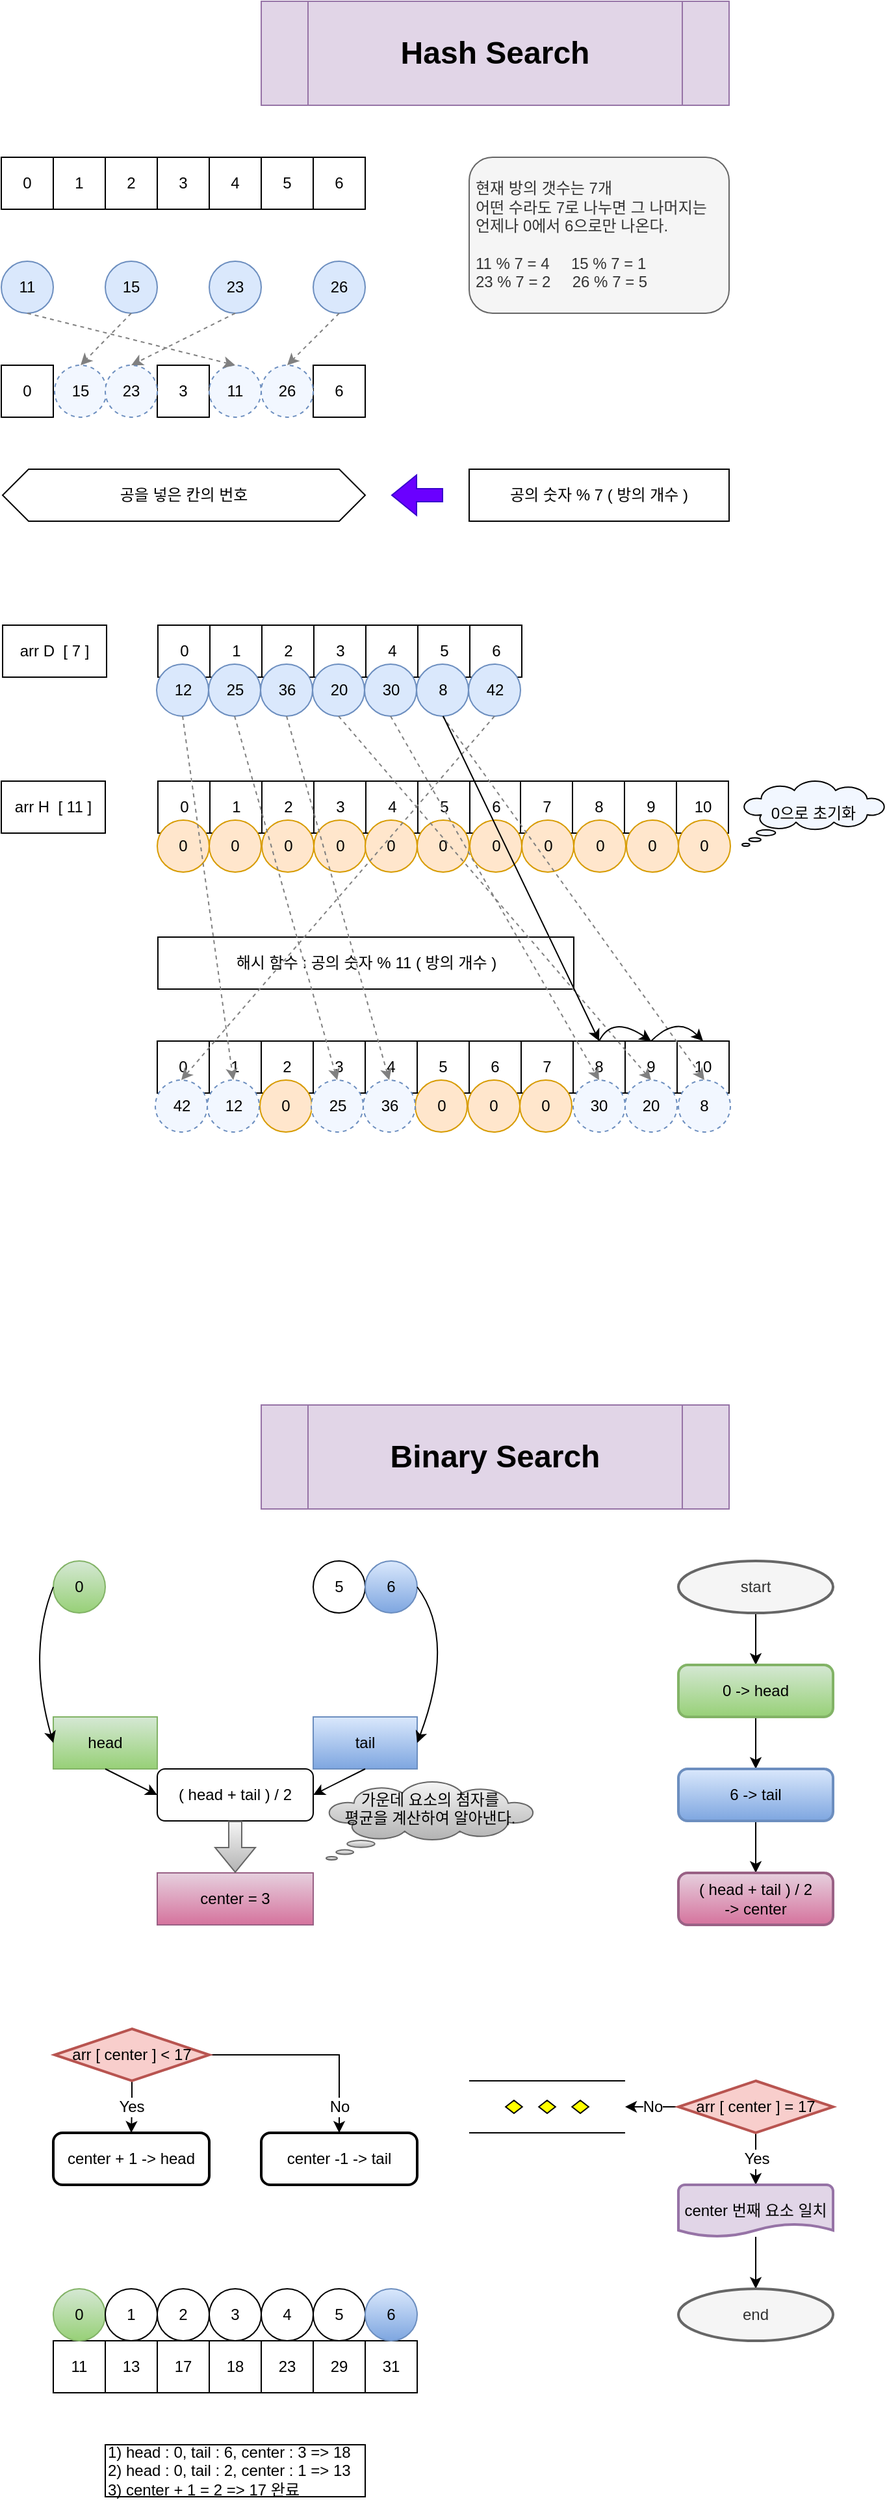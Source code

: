 <mxfile version="19.0.3" type="device"><diagram id="3qnnlM8ZlGHv3xdejWsj" name="Page-1"><mxGraphModel dx="1427" dy="857" grid="1" gridSize="10" guides="1" tooltips="1" connect="1" arrows="1" fold="1" page="1" pageScale="1" pageWidth="850" pageHeight="1100" math="0" shadow="0"><root><mxCell id="0"/><mxCell id="1" parent="0"/><mxCell id="qGrX_HqlAkUogeCEtPhj-1" value="Hash Search" style="shape=process;whiteSpace=wrap;html=1;backgroundOutline=1;fontSize=24;fillColor=#e1d5e7;strokeColor=#9673a6;fontStyle=1" parent="1" vertex="1"><mxGeometry x="240" y="40" width="360" height="80" as="geometry"/></mxCell><mxCell id="ls7rYWIDp0o80KdEHksF-1" value="0" style="rounded=0;whiteSpace=wrap;html=1;" parent="1" vertex="1"><mxGeometry x="40" y="160" width="40" height="40" as="geometry"/></mxCell><mxCell id="ls7rYWIDp0o80KdEHksF-2" value="1" style="rounded=0;whiteSpace=wrap;html=1;" parent="1" vertex="1"><mxGeometry x="80" y="160" width="40" height="40" as="geometry"/></mxCell><mxCell id="ls7rYWIDp0o80KdEHksF-3" value="2" style="rounded=0;whiteSpace=wrap;html=1;" parent="1" vertex="1"><mxGeometry x="120" y="160" width="40" height="40" as="geometry"/></mxCell><mxCell id="ls7rYWIDp0o80KdEHksF-4" value="3" style="rounded=0;whiteSpace=wrap;html=1;" parent="1" vertex="1"><mxGeometry x="160" y="160" width="40" height="40" as="geometry"/></mxCell><mxCell id="ls7rYWIDp0o80KdEHksF-5" value="4" style="rounded=0;whiteSpace=wrap;html=1;" parent="1" vertex="1"><mxGeometry x="200" y="160" width="40" height="40" as="geometry"/></mxCell><mxCell id="ls7rYWIDp0o80KdEHksF-6" value="5" style="rounded=0;whiteSpace=wrap;html=1;" parent="1" vertex="1"><mxGeometry x="240" y="160" width="40" height="40" as="geometry"/></mxCell><mxCell id="ls7rYWIDp0o80KdEHksF-7" value="6" style="rounded=0;whiteSpace=wrap;html=1;" parent="1" vertex="1"><mxGeometry x="280" y="160" width="40" height="40" as="geometry"/></mxCell><mxCell id="ls7rYWIDp0o80KdEHksF-8" value="Binary Search" style="shape=process;whiteSpace=wrap;html=1;backgroundOutline=1;fontSize=24;fillColor=#e1d5e7;strokeColor=#9673a6;fontStyle=1" parent="1" vertex="1"><mxGeometry x="240" y="1120" width="360" height="80" as="geometry"/></mxCell><mxCell id="ls7rYWIDp0o80KdEHksF-9" value="0" style="ellipse;whiteSpace=wrap;html=1;aspect=fixed;fillColor=#d5e8d4;strokeColor=#82b366;gradientColor=#97d077;" parent="1" vertex="1"><mxGeometry x="80" y="1240" width="40" height="40" as="geometry"/></mxCell><mxCell id="ls7rYWIDp0o80KdEHksF-10" value="11" style="ellipse;whiteSpace=wrap;html=1;aspect=fixed;fillColor=#dae8fc;strokeColor=#6c8ebf;" parent="1" vertex="1"><mxGeometry x="40" y="240" width="40" height="40" as="geometry"/></mxCell><mxCell id="ls7rYWIDp0o80KdEHksF-11" value="15" style="ellipse;whiteSpace=wrap;html=1;aspect=fixed;fillColor=#dae8fc;strokeColor=#6c8ebf;" parent="1" vertex="1"><mxGeometry x="120" y="240" width="40" height="40" as="geometry"/></mxCell><mxCell id="ls7rYWIDp0o80KdEHksF-12" value="23" style="ellipse;whiteSpace=wrap;html=1;aspect=fixed;fillColor=#dae8fc;strokeColor=#6c8ebf;" parent="1" vertex="1"><mxGeometry x="200" y="240" width="40" height="40" as="geometry"/></mxCell><mxCell id="ls7rYWIDp0o80KdEHksF-13" value="26" style="ellipse;whiteSpace=wrap;html=1;aspect=fixed;fillColor=#dae8fc;strokeColor=#6c8ebf;" parent="1" vertex="1"><mxGeometry x="280" y="240" width="40" height="40" as="geometry"/></mxCell><mxCell id="ls7rYWIDp0o80KdEHksF-14" value="5" style="ellipse;whiteSpace=wrap;html=1;aspect=fixed;" parent="1" vertex="1"><mxGeometry x="280" y="1240" width="40" height="40" as="geometry"/></mxCell><mxCell id="ls7rYWIDp0o80KdEHksF-15" value="6" style="ellipse;whiteSpace=wrap;html=1;aspect=fixed;fillColor=#dae8fc;strokeColor=#6c8ebf;gradientColor=#7ea6e0;" parent="1" vertex="1"><mxGeometry x="320" y="1240" width="40" height="40" as="geometry"/></mxCell><mxCell id="ls7rYWIDp0o80KdEHksF-16" value="head" style="rounded=0;whiteSpace=wrap;html=1;fillColor=#d5e8d4;strokeColor=#82b366;gradientColor=#97d077;" parent="1" vertex="1"><mxGeometry x="80" y="1360" width="80" height="40" as="geometry"/></mxCell><mxCell id="ls7rYWIDp0o80KdEHksF-17" value="tail" style="rounded=0;whiteSpace=wrap;html=1;fillColor=#dae8fc;strokeColor=#6c8ebf;gradientColor=#7ea6e0;" parent="1" vertex="1"><mxGeometry x="280" y="1360" width="80" height="40" as="geometry"/></mxCell><mxCell id="ls7rYWIDp0o80KdEHksF-18" value="" style="curved=1;endArrow=classic;html=1;rounded=0;exitX=1;exitY=0.5;exitDx=0;exitDy=0;entryX=1;entryY=0.5;entryDx=0;entryDy=0;" parent="1" source="ls7rYWIDp0o80KdEHksF-15" target="ls7rYWIDp0o80KdEHksF-17" edge="1"><mxGeometry width="50" height="50" relative="1" as="geometry"><mxPoint x="440" y="1400" as="sourcePoint"/><mxPoint x="490" y="1350" as="targetPoint"/><Array as="points"><mxPoint x="390" y="1300"/></Array></mxGeometry></mxCell><mxCell id="ls7rYWIDp0o80KdEHksF-19" value="" style="curved=1;endArrow=classic;html=1;rounded=0;exitX=0;exitY=0.5;exitDx=0;exitDy=0;entryX=0;entryY=0.5;entryDx=0;entryDy=0;" parent="1" source="ls7rYWIDp0o80KdEHksF-9" target="ls7rYWIDp0o80KdEHksF-16" edge="1"><mxGeometry width="50" height="50" relative="1" as="geometry"><mxPoint x="440" y="1400" as="sourcePoint"/><mxPoint x="490" y="1350" as="targetPoint"/><Array as="points"><mxPoint x="60" y="1310"/></Array></mxGeometry></mxCell><mxCell id="ls7rYWIDp0o80KdEHksF-20" value="( head + tail ) / 2" style="rounded=1;whiteSpace=wrap;html=1;" parent="1" vertex="1"><mxGeometry x="160" y="1400" width="120" height="40" as="geometry"/></mxCell><mxCell id="ls7rYWIDp0o80KdEHksF-21" value="center = 3" style="rounded=0;whiteSpace=wrap;html=1;fillColor=#e6d0de;strokeColor=#996185;gradientColor=#d5739d;" parent="1" vertex="1"><mxGeometry x="160" y="1480" width="120" height="40" as="geometry"/></mxCell><mxCell id="ls7rYWIDp0o80KdEHksF-22" value="" style="endArrow=classic;html=1;rounded=0;exitX=0.5;exitY=1;exitDx=0;exitDy=0;entryX=0;entryY=0.5;entryDx=0;entryDy=0;" parent="1" source="ls7rYWIDp0o80KdEHksF-16" target="ls7rYWIDp0o80KdEHksF-20" edge="1"><mxGeometry width="50" height="50" relative="1" as="geometry"><mxPoint x="440" y="1400" as="sourcePoint"/><mxPoint x="490" y="1350" as="targetPoint"/></mxGeometry></mxCell><mxCell id="ls7rYWIDp0o80KdEHksF-23" value="" style="endArrow=classic;html=1;rounded=0;exitX=0.5;exitY=1;exitDx=0;exitDy=0;entryX=1;entryY=0.5;entryDx=0;entryDy=0;" parent="1" source="ls7rYWIDp0o80KdEHksF-17" target="ls7rYWIDp0o80KdEHksF-20" edge="1"><mxGeometry width="50" height="50" relative="1" as="geometry"><mxPoint x="440" y="1400" as="sourcePoint"/><mxPoint x="490" y="1350" as="targetPoint"/></mxGeometry></mxCell><mxCell id="ls7rYWIDp0o80KdEHksF-24" value="" style="shape=flexArrow;endArrow=classic;html=1;rounded=0;entryX=0.5;entryY=0;entryDx=0;entryDy=0;exitX=0.5;exitY=1;exitDx=0;exitDy=0;exitPerimeter=0;fillColor=#f5f5f5;gradientColor=#b3b3b3;strokeColor=#666666;" parent="1" source="ls7rYWIDp0o80KdEHksF-20" target="ls7rYWIDp0o80KdEHksF-21" edge="1"><mxGeometry width="50" height="50" relative="1" as="geometry"><mxPoint x="220" y="1490" as="sourcePoint"/><mxPoint x="490" y="1350" as="targetPoint"/></mxGeometry></mxCell><mxCell id="ls7rYWIDp0o80KdEHksF-25" value="가운데 요소의 첨자를&lt;br&gt;평균을 계산하여 알아낸다." style="whiteSpace=wrap;html=1;shape=mxgraph.basic.cloud_callout;verticalAlign=top;labelPosition=center;verticalLabelPosition=middle;align=center;fillColor=#f5f5f5;gradientColor=#b3b3b3;strokeColor=#666666;" parent="1" vertex="1"><mxGeometry x="290" y="1410" width="160" height="60" as="geometry"/></mxCell><mxCell id="ls7rYWIDp0o80KdEHksF-30" value="" style="edgeStyle=orthogonalEdgeStyle;rounded=0;orthogonalLoop=1;jettySize=auto;html=1;fontSize=12;" parent="1" source="ls7rYWIDp0o80KdEHksF-26" target="ls7rYWIDp0o80KdEHksF-27" edge="1"><mxGeometry relative="1" as="geometry"/></mxCell><mxCell id="ls7rYWIDp0o80KdEHksF-26" value="start" style="strokeWidth=2;html=1;shape=mxgraph.flowchart.start_1;whiteSpace=wrap;fontSize=12;fillColor=#f5f5f5;fontColor=#333333;strokeColor=#666666;" parent="1" vertex="1"><mxGeometry x="561" y="1240" width="119" height="40" as="geometry"/></mxCell><mxCell id="ls7rYWIDp0o80KdEHksF-31" value="" style="edgeStyle=orthogonalEdgeStyle;rounded=0;orthogonalLoop=1;jettySize=auto;html=1;fontSize=12;" parent="1" source="ls7rYWIDp0o80KdEHksF-27" target="ls7rYWIDp0o80KdEHksF-28" edge="1"><mxGeometry relative="1" as="geometry"/></mxCell><mxCell id="ls7rYWIDp0o80KdEHksF-27" value="0 -&amp;gt; head" style="rounded=1;whiteSpace=wrap;html=1;absoluteArcSize=1;arcSize=14;strokeWidth=2;fontSize=12;fillColor=#d5e8d4;strokeColor=#82b366;gradientColor=#97d077;" parent="1" vertex="1"><mxGeometry x="561" y="1320" width="119" height="40" as="geometry"/></mxCell><mxCell id="ls7rYWIDp0o80KdEHksF-32" value="" style="edgeStyle=orthogonalEdgeStyle;rounded=0;orthogonalLoop=1;jettySize=auto;html=1;fontSize=12;" parent="1" source="ls7rYWIDp0o80KdEHksF-28" target="ls7rYWIDp0o80KdEHksF-29" edge="1"><mxGeometry relative="1" as="geometry"/></mxCell><mxCell id="ls7rYWIDp0o80KdEHksF-28" value="6 -&amp;gt; tail" style="rounded=1;whiteSpace=wrap;html=1;absoluteArcSize=1;arcSize=14;strokeWidth=2;fontSize=12;fillColor=#dae8fc;strokeColor=#6c8ebf;gradientColor=#7ea6e0;" parent="1" vertex="1"><mxGeometry x="561" y="1400" width="119" height="40" as="geometry"/></mxCell><mxCell id="ls7rYWIDp0o80KdEHksF-29" value="( head + tail ) / 2&lt;br&gt;-&amp;gt; center" style="rounded=1;whiteSpace=wrap;html=1;absoluteArcSize=1;arcSize=14;strokeWidth=2;fontSize=12;fillColor=#e6d0de;strokeColor=#996185;gradientColor=#d5739d;" parent="1" vertex="1"><mxGeometry x="561" y="1480" width="119" height="40" as="geometry"/></mxCell><mxCell id="ls7rYWIDp0o80KdEHksF-35" value="Yes" style="edgeStyle=orthogonalEdgeStyle;rounded=0;orthogonalLoop=1;jettySize=auto;html=1;fontSize=12;" parent="1" source="ls7rYWIDp0o80KdEHksF-33" target="ls7rYWIDp0o80KdEHksF-34" edge="1"><mxGeometry relative="1" as="geometry"/></mxCell><mxCell id="ls7rYWIDp0o80KdEHksF-39" value="No" style="edgeStyle=orthogonalEdgeStyle;rounded=0;orthogonalLoop=1;jettySize=auto;html=1;fontSize=12;" parent="1" source="ls7rYWIDp0o80KdEHksF-33" target="ls7rYWIDp0o80KdEHksF-38" edge="1"><mxGeometry relative="1" as="geometry"/></mxCell><mxCell id="ls7rYWIDp0o80KdEHksF-33" value="arr [ center ] = 17" style="strokeWidth=2;html=1;shape=mxgraph.flowchart.decision;whiteSpace=wrap;fontSize=12;fillColor=#f8cecc;strokeColor=#b85450;" parent="1" vertex="1"><mxGeometry x="561" y="1640" width="119" height="40" as="geometry"/></mxCell><mxCell id="ls7rYWIDp0o80KdEHksF-37" value="" style="edgeStyle=orthogonalEdgeStyle;rounded=0;orthogonalLoop=1;jettySize=auto;html=1;fontSize=12;" parent="1" source="ls7rYWIDp0o80KdEHksF-34" target="ls7rYWIDp0o80KdEHksF-36" edge="1"><mxGeometry relative="1" as="geometry"/></mxCell><mxCell id="ls7rYWIDp0o80KdEHksF-34" value="center 번째 요소 일치" style="strokeWidth=2;html=1;shape=mxgraph.flowchart.document2;whiteSpace=wrap;size=0.25;fontSize=12;fillColor=#e1d5e7;strokeColor=#9673a6;" parent="1" vertex="1"><mxGeometry x="561" y="1720" width="119" height="40" as="geometry"/></mxCell><mxCell id="ls7rYWIDp0o80KdEHksF-36" value="end" style="strokeWidth=2;html=1;shape=mxgraph.flowchart.start_1;whiteSpace=wrap;fontSize=12;fillColor=#f5f5f5;fontColor=#333333;strokeColor=#666666;" parent="1" vertex="1"><mxGeometry x="561" y="1800" width="119" height="40" as="geometry"/></mxCell><mxCell id="ls7rYWIDp0o80KdEHksF-38" value="" style="verticalLabelPosition=bottom;verticalAlign=top;html=1;shape=mxgraph.flowchart.parallel_mode;pointerEvents=1;fontSize=12;" parent="1" vertex="1"><mxGeometry x="400" y="1640" width="120" height="40" as="geometry"/></mxCell><mxCell id="ls7rYWIDp0o80KdEHksF-43" value="Yes" style="edgeStyle=orthogonalEdgeStyle;rounded=0;orthogonalLoop=1;jettySize=auto;html=1;fontSize=12;" parent="1" source="ls7rYWIDp0o80KdEHksF-40" target="ls7rYWIDp0o80KdEHksF-41" edge="1"><mxGeometry relative="1" as="geometry"/></mxCell><mxCell id="ls7rYWIDp0o80KdEHksF-44" value="No" style="edgeStyle=orthogonalEdgeStyle;rounded=0;orthogonalLoop=1;jettySize=auto;html=1;entryX=0.5;entryY=0;entryDx=0;entryDy=0;fontSize=12;" parent="1" source="ls7rYWIDp0o80KdEHksF-40" target="ls7rYWIDp0o80KdEHksF-42" edge="1"><mxGeometry x="0.75" relative="1" as="geometry"><mxPoint as="offset"/></mxGeometry></mxCell><mxCell id="ls7rYWIDp0o80KdEHksF-40" value="arr [ center ] &amp;lt; 17" style="strokeWidth=2;html=1;shape=mxgraph.flowchart.decision;whiteSpace=wrap;fontSize=12;fillColor=#f8cecc;strokeColor=#b85450;" parent="1" vertex="1"><mxGeometry x="81" y="1600" width="119" height="40" as="geometry"/></mxCell><mxCell id="ls7rYWIDp0o80KdEHksF-41" value="center + 1 -&amp;gt; head" style="rounded=1;whiteSpace=wrap;html=1;absoluteArcSize=1;arcSize=14;strokeWidth=2;fontSize=12;" parent="1" vertex="1"><mxGeometry x="80" y="1680" width="120" height="40" as="geometry"/></mxCell><mxCell id="ls7rYWIDp0o80KdEHksF-42" value="center -1 -&amp;gt; tail" style="rounded=1;whiteSpace=wrap;html=1;absoluteArcSize=1;arcSize=14;strokeWidth=2;fontSize=12;" parent="1" vertex="1"><mxGeometry x="240" y="1680" width="120" height="40" as="geometry"/></mxCell><mxCell id="ls7rYWIDp0o80KdEHksF-45" value="11" style="rounded=0;whiteSpace=wrap;html=1;" parent="1" vertex="1"><mxGeometry x="80" y="1840" width="40" height="40" as="geometry"/></mxCell><mxCell id="ls7rYWIDp0o80KdEHksF-46" value="13" style="rounded=0;whiteSpace=wrap;html=1;" parent="1" vertex="1"><mxGeometry x="120" y="1840" width="40" height="40" as="geometry"/></mxCell><mxCell id="ls7rYWIDp0o80KdEHksF-47" value="17" style="rounded=0;whiteSpace=wrap;html=1;" parent="1" vertex="1"><mxGeometry x="160" y="1840" width="40" height="40" as="geometry"/></mxCell><mxCell id="ls7rYWIDp0o80KdEHksF-48" value="18" style="rounded=0;whiteSpace=wrap;html=1;" parent="1" vertex="1"><mxGeometry x="200" y="1840" width="40" height="40" as="geometry"/></mxCell><mxCell id="ls7rYWIDp0o80KdEHksF-49" value="23" style="rounded=0;whiteSpace=wrap;html=1;" parent="1" vertex="1"><mxGeometry x="240" y="1840" width="40" height="40" as="geometry"/></mxCell><mxCell id="ls7rYWIDp0o80KdEHksF-50" value="29" style="rounded=0;whiteSpace=wrap;html=1;" parent="1" vertex="1"><mxGeometry x="280" y="1840" width="40" height="40" as="geometry"/></mxCell><mxCell id="ls7rYWIDp0o80KdEHksF-51" value="31" style="rounded=0;whiteSpace=wrap;html=1;" parent="1" vertex="1"><mxGeometry x="320" y="1840" width="40" height="40" as="geometry"/></mxCell><mxCell id="ls7rYWIDp0o80KdEHksF-52" value="0" style="ellipse;whiteSpace=wrap;html=1;aspect=fixed;fillColor=#d5e8d4;strokeColor=#82b366;gradientColor=#97d077;" parent="1" vertex="1"><mxGeometry x="80" y="1800" width="40" height="40" as="geometry"/></mxCell><mxCell id="ls7rYWIDp0o80KdEHksF-53" value="1" style="ellipse;whiteSpace=wrap;html=1;aspect=fixed;" parent="1" vertex="1"><mxGeometry x="120" y="1800" width="40" height="40" as="geometry"/></mxCell><mxCell id="ls7rYWIDp0o80KdEHksF-54" value="2" style="ellipse;whiteSpace=wrap;html=1;aspect=fixed;" parent="1" vertex="1"><mxGeometry x="160" y="1800" width="40" height="40" as="geometry"/></mxCell><mxCell id="ls7rYWIDp0o80KdEHksF-55" value="3" style="ellipse;whiteSpace=wrap;html=1;aspect=fixed;" parent="1" vertex="1"><mxGeometry x="200" y="1800" width="40" height="40" as="geometry"/></mxCell><mxCell id="ls7rYWIDp0o80KdEHksF-56" value="4" style="ellipse;whiteSpace=wrap;html=1;aspect=fixed;" parent="1" vertex="1"><mxGeometry x="240" y="1800" width="40" height="40" as="geometry"/></mxCell><mxCell id="ls7rYWIDp0o80KdEHksF-57" value="5" style="ellipse;whiteSpace=wrap;html=1;aspect=fixed;" parent="1" vertex="1"><mxGeometry x="280" y="1800" width="40" height="40" as="geometry"/></mxCell><mxCell id="ls7rYWIDp0o80KdEHksF-58" value="6" style="ellipse;whiteSpace=wrap;html=1;aspect=fixed;fillColor=#dae8fc;strokeColor=#6c8ebf;gradientColor=#7ea6e0;" parent="1" vertex="1"><mxGeometry x="320" y="1800" width="40" height="40" as="geometry"/></mxCell><mxCell id="ls7rYWIDp0o80KdEHksF-60" value="&lt;span style=&quot;color: rgb(0, 0, 0); font-family: Helvetica; font-size: 12px; font-style: normal; font-variant-ligatures: normal; font-variant-caps: normal; font-weight: 400; letter-spacing: normal; orphans: 2; text-indent: 0px; text-transform: none; widows: 2; word-spacing: 0px; -webkit-text-stroke-width: 0px; text-decoration-thickness: initial; text-decoration-style: initial; text-decoration-color: initial; float: none; display: inline !important;&quot;&gt;1) head : 0, tail : 6, center : 3 =&amp;gt; 18&lt;/span&gt;&lt;br style=&quot;color: rgb(0, 0, 0); font-family: Helvetica; font-size: 12px; font-style: normal; font-variant-ligatures: normal; font-variant-caps: normal; font-weight: 400; letter-spacing: normal; orphans: 2; text-indent: 0px; text-transform: none; widows: 2; word-spacing: 0px; -webkit-text-stroke-width: 0px; text-decoration-thickness: initial; text-decoration-style: initial; text-decoration-color: initial;&quot;&gt;&lt;span style=&quot;color: rgb(0, 0, 0); font-family: Helvetica; font-size: 12px; font-style: normal; font-variant-ligatures: normal; font-variant-caps: normal; font-weight: 400; letter-spacing: normal; orphans: 2; text-indent: 0px; text-transform: none; widows: 2; word-spacing: 0px; -webkit-text-stroke-width: 0px; text-decoration-thickness: initial; text-decoration-style: initial; text-decoration-color: initial; float: none; display: inline !important;&quot;&gt;2) head : 0, tail : 2, center : 1 =&amp;gt; 13&lt;/span&gt;&lt;br style=&quot;color: rgb(0, 0, 0); font-family: Helvetica; font-size: 12px; font-style: normal; font-variant-ligatures: normal; font-variant-caps: normal; font-weight: 400; letter-spacing: normal; orphans: 2; text-indent: 0px; text-transform: none; widows: 2; word-spacing: 0px; -webkit-text-stroke-width: 0px; text-decoration-thickness: initial; text-decoration-style: initial; text-decoration-color: initial;&quot;&gt;&lt;span style=&quot;color: rgb(0, 0, 0); font-family: Helvetica; font-size: 12px; font-style: normal; font-variant-ligatures: normal; font-variant-caps: normal; font-weight: 400; letter-spacing: normal; orphans: 2; text-indent: 0px; text-transform: none; widows: 2; word-spacing: 0px; -webkit-text-stroke-width: 0px; text-decoration-thickness: initial; text-decoration-style: initial; text-decoration-color: initial; float: none; display: inline !important;&quot;&gt;3) center + 1 = 2 =&amp;gt; 17 완료&lt;/span&gt;" style="rounded=0;whiteSpace=wrap;html=1;fontSize=12;verticalAlign=middle;align=left;" parent="1" vertex="1"><mxGeometry x="120" y="1920" width="200" height="40" as="geometry"/></mxCell><mxCell id="jMtNDhh2TGUYSX0whh76-1" value="현재 방의 갯수는 7개&lt;br&gt;어떤 수라도 7로 나누면 그 나머지는&lt;br&gt;언제나 0에서 6으로만 나온다.&lt;br&gt;&lt;br&gt;11 % 7 = 4&amp;nbsp; &amp;nbsp; &amp;nbsp;15 % 7 = 1&lt;br&gt;23 % 7 = 2&amp;nbsp; &amp;nbsp; &amp;nbsp;26 % 7 = 5" style="rounded=1;whiteSpace=wrap;html=1;align=left;fillColor=#f5f5f5;fontColor=#333333;strokeColor=#666666;perimeterSpacing=0;spacingLeft=3;" vertex="1" parent="1"><mxGeometry x="400" y="160" width="200" height="120" as="geometry"/></mxCell><mxCell id="jMtNDhh2TGUYSX0whh76-2" value="0" style="rounded=0;whiteSpace=wrap;html=1;" vertex="1" parent="1"><mxGeometry x="40" y="320" width="40" height="40" as="geometry"/></mxCell><mxCell id="jMtNDhh2TGUYSX0whh76-5" value="3" style="rounded=0;whiteSpace=wrap;html=1;" vertex="1" parent="1"><mxGeometry x="160" y="320" width="40" height="40" as="geometry"/></mxCell><mxCell id="jMtNDhh2TGUYSX0whh76-8" value="6" style="rounded=0;whiteSpace=wrap;html=1;" vertex="1" parent="1"><mxGeometry x="280" y="320" width="40" height="40" as="geometry"/></mxCell><mxCell id="jMtNDhh2TGUYSX0whh76-9" value="15" style="ellipse;whiteSpace=wrap;html=1;aspect=fixed;fillColor=#F2F7FF;strokeColor=#6c8ebf;dashed=1;" vertex="1" parent="1"><mxGeometry x="81" y="320" width="40" height="40" as="geometry"/></mxCell><mxCell id="jMtNDhh2TGUYSX0whh76-10" value="23" style="ellipse;whiteSpace=wrap;html=1;aspect=fixed;fillColor=#F2F7FF;strokeColor=#6c8ebf;dashed=1;" vertex="1" parent="1"><mxGeometry x="120" y="320" width="40" height="40" as="geometry"/></mxCell><mxCell id="jMtNDhh2TGUYSX0whh76-11" value="11" style="ellipse;whiteSpace=wrap;html=1;aspect=fixed;fillColor=#F2F7FF;strokeColor=#6c8ebf;dashed=1;" vertex="1" parent="1"><mxGeometry x="200" y="320" width="40" height="40" as="geometry"/></mxCell><mxCell id="jMtNDhh2TGUYSX0whh76-12" value="26" style="ellipse;whiteSpace=wrap;html=1;aspect=fixed;fillColor=#F2F7FF;strokeColor=#6c8ebf;dashed=1;" vertex="1" parent="1"><mxGeometry x="240" y="320" width="40" height="40" as="geometry"/></mxCell><mxCell id="jMtNDhh2TGUYSX0whh76-14" value="" style="endArrow=classic;html=1;rounded=0;exitX=0.5;exitY=1;exitDx=0;exitDy=0;entryX=0.5;entryY=0;entryDx=0;entryDy=0;dashed=1;strokeColor=#808080;" edge="1" parent="1" source="ls7rYWIDp0o80KdEHksF-11" target="jMtNDhh2TGUYSX0whh76-9"><mxGeometry width="50" height="50" relative="1" as="geometry"><mxPoint x="500" y="390" as="sourcePoint"/><mxPoint x="550" y="340" as="targetPoint"/></mxGeometry></mxCell><mxCell id="jMtNDhh2TGUYSX0whh76-16" value="" style="endArrow=classic;html=1;rounded=0;dashed=1;strokeColor=#808080;exitX=0.5;exitY=1;exitDx=0;exitDy=0;entryX=0.5;entryY=0;entryDx=0;entryDy=0;" edge="1" parent="1" source="ls7rYWIDp0o80KdEHksF-12" target="jMtNDhh2TGUYSX0whh76-10"><mxGeometry width="50" height="50" relative="1" as="geometry"><mxPoint x="500" y="390" as="sourcePoint"/><mxPoint x="550" y="340" as="targetPoint"/></mxGeometry></mxCell><mxCell id="jMtNDhh2TGUYSX0whh76-17" value="" style="endArrow=classic;html=1;rounded=0;dashed=1;strokeColor=#808080;exitX=0.5;exitY=1;exitDx=0;exitDy=0;entryX=0.5;entryY=0;entryDx=0;entryDy=0;" edge="1" parent="1" source="ls7rYWIDp0o80KdEHksF-10" target="jMtNDhh2TGUYSX0whh76-11"><mxGeometry width="50" height="50" relative="1" as="geometry"><mxPoint x="500" y="390" as="sourcePoint"/><mxPoint x="550" y="340" as="targetPoint"/></mxGeometry></mxCell><mxCell id="jMtNDhh2TGUYSX0whh76-18" value="" style="endArrow=classic;html=1;rounded=0;dashed=1;strokeColor=#808080;exitX=0.5;exitY=1;exitDx=0;exitDy=0;entryX=0.5;entryY=0;entryDx=0;entryDy=0;" edge="1" parent="1" source="ls7rYWIDp0o80KdEHksF-13" target="jMtNDhh2TGUYSX0whh76-12"><mxGeometry width="50" height="50" relative="1" as="geometry"><mxPoint x="500" y="390" as="sourcePoint"/><mxPoint x="550" y="340" as="targetPoint"/></mxGeometry></mxCell><mxCell id="jMtNDhh2TGUYSX0whh76-19" value="공을 넣은 칸의 번호" style="shape=hexagon;perimeter=hexagonPerimeter2;whiteSpace=wrap;html=1;fixedSize=1;" vertex="1" parent="1"><mxGeometry x="41" y="400" width="279" height="40" as="geometry"/></mxCell><mxCell id="jMtNDhh2TGUYSX0whh76-20" value="공의 숫자 % 7 ( 방의 개수 )" style="rounded=0;whiteSpace=wrap;html=1;" vertex="1" parent="1"><mxGeometry x="400" y="400" width="200" height="40" as="geometry"/></mxCell><mxCell id="jMtNDhh2TGUYSX0whh76-21" value="" style="shape=flexArrow;endArrow=classic;html=1;rounded=0;strokeColor=#3700CC;fillColor=#6a00ff;" edge="1" parent="1"><mxGeometry width="50" height="50" relative="1" as="geometry"><mxPoint x="380" y="420" as="sourcePoint"/><mxPoint x="340" y="420" as="targetPoint"/></mxGeometry></mxCell><mxCell id="jMtNDhh2TGUYSX0whh76-22" value="0" style="rounded=0;whiteSpace=wrap;html=1;" vertex="1" parent="1"><mxGeometry x="160.5" y="520" width="40" height="40" as="geometry"/></mxCell><mxCell id="jMtNDhh2TGUYSX0whh76-23" value="1" style="rounded=0;whiteSpace=wrap;html=1;" vertex="1" parent="1"><mxGeometry x="200.5" y="520" width="40" height="40" as="geometry"/></mxCell><mxCell id="jMtNDhh2TGUYSX0whh76-24" value="2" style="rounded=0;whiteSpace=wrap;html=1;" vertex="1" parent="1"><mxGeometry x="240.5" y="520" width="40" height="40" as="geometry"/></mxCell><mxCell id="jMtNDhh2TGUYSX0whh76-25" value="3" style="rounded=0;whiteSpace=wrap;html=1;" vertex="1" parent="1"><mxGeometry x="280.5" y="520" width="40" height="40" as="geometry"/></mxCell><mxCell id="jMtNDhh2TGUYSX0whh76-26" value="4" style="rounded=0;whiteSpace=wrap;html=1;" vertex="1" parent="1"><mxGeometry x="320.5" y="520" width="40" height="40" as="geometry"/></mxCell><mxCell id="jMtNDhh2TGUYSX0whh76-27" value="5" style="rounded=0;whiteSpace=wrap;html=1;" vertex="1" parent="1"><mxGeometry x="360.5" y="520" width="40" height="40" as="geometry"/></mxCell><mxCell id="jMtNDhh2TGUYSX0whh76-28" value="6" style="rounded=0;whiteSpace=wrap;html=1;" vertex="1" parent="1"><mxGeometry x="400.5" y="520" width="40" height="40" as="geometry"/></mxCell><mxCell id="jMtNDhh2TGUYSX0whh76-29" value="12" style="ellipse;whiteSpace=wrap;html=1;aspect=fixed;fillColor=#dae8fc;strokeColor=#6c8ebf;" vertex="1" parent="1"><mxGeometry x="159.5" y="550" width="40" height="40" as="geometry"/></mxCell><mxCell id="jMtNDhh2TGUYSX0whh76-30" value="36" style="ellipse;whiteSpace=wrap;html=1;aspect=fixed;fillColor=#dae8fc;strokeColor=#6c8ebf;" vertex="1" parent="1"><mxGeometry x="239.5" y="550" width="40" height="40" as="geometry"/></mxCell><mxCell id="jMtNDhh2TGUYSX0whh76-31" value="30" style="ellipse;whiteSpace=wrap;html=1;aspect=fixed;fillColor=#dae8fc;strokeColor=#6c8ebf;" vertex="1" parent="1"><mxGeometry x="319.5" y="550" width="40" height="40" as="geometry"/></mxCell><mxCell id="jMtNDhh2TGUYSX0whh76-32" value="42" style="ellipse;whiteSpace=wrap;html=1;aspect=fixed;fillColor=#dae8fc;strokeColor=#6c8ebf;" vertex="1" parent="1"><mxGeometry x="399.5" y="550" width="40" height="40" as="geometry"/></mxCell><mxCell id="jMtNDhh2TGUYSX0whh76-33" value="25" style="ellipse;whiteSpace=wrap;html=1;aspect=fixed;fillColor=#dae8fc;strokeColor=#6c8ebf;" vertex="1" parent="1"><mxGeometry x="199.5" y="550" width="40" height="40" as="geometry"/></mxCell><mxCell id="jMtNDhh2TGUYSX0whh76-34" value="20" style="ellipse;whiteSpace=wrap;html=1;aspect=fixed;fillColor=#dae8fc;strokeColor=#6c8ebf;" vertex="1" parent="1"><mxGeometry x="279.5" y="550" width="40" height="40" as="geometry"/></mxCell><mxCell id="jMtNDhh2TGUYSX0whh76-35" value="8" style="ellipse;whiteSpace=wrap;html=1;aspect=fixed;fillColor=#dae8fc;strokeColor=#6c8ebf;" vertex="1" parent="1"><mxGeometry x="359.5" y="550" width="40" height="40" as="geometry"/></mxCell><mxCell id="jMtNDhh2TGUYSX0whh76-36" value="arr D&amp;nbsp; [ 7 ]" style="rounded=0;whiteSpace=wrap;html=1;" vertex="1" parent="1"><mxGeometry x="41" y="520" width="80" height="40" as="geometry"/></mxCell><mxCell id="jMtNDhh2TGUYSX0whh76-37" value="arr H&amp;nbsp; [ 11 ]" style="rounded=0;whiteSpace=wrap;html=1;" vertex="1" parent="1"><mxGeometry x="40" y="640" width="80" height="40" as="geometry"/></mxCell><mxCell id="jMtNDhh2TGUYSX0whh76-38" value="0" style="rounded=0;whiteSpace=wrap;html=1;" vertex="1" parent="1"><mxGeometry x="160.5" y="640" width="40" height="40" as="geometry"/></mxCell><mxCell id="jMtNDhh2TGUYSX0whh76-39" value="1" style="rounded=0;whiteSpace=wrap;html=1;" vertex="1" parent="1"><mxGeometry x="200.5" y="640" width="40" height="40" as="geometry"/></mxCell><mxCell id="jMtNDhh2TGUYSX0whh76-40" value="2" style="rounded=0;whiteSpace=wrap;html=1;" vertex="1" parent="1"><mxGeometry x="240.5" y="640" width="40" height="40" as="geometry"/></mxCell><mxCell id="jMtNDhh2TGUYSX0whh76-41" value="3" style="rounded=0;whiteSpace=wrap;html=1;" vertex="1" parent="1"><mxGeometry x="280.5" y="640" width="40" height="40" as="geometry"/></mxCell><mxCell id="jMtNDhh2TGUYSX0whh76-42" value="4" style="rounded=0;whiteSpace=wrap;html=1;" vertex="1" parent="1"><mxGeometry x="320.5" y="640" width="40" height="40" as="geometry"/></mxCell><mxCell id="jMtNDhh2TGUYSX0whh76-43" value="5" style="rounded=0;whiteSpace=wrap;html=1;" vertex="1" parent="1"><mxGeometry x="360.5" y="640" width="40" height="40" as="geometry"/></mxCell><mxCell id="jMtNDhh2TGUYSX0whh76-44" value="6" style="rounded=0;whiteSpace=wrap;html=1;" vertex="1" parent="1"><mxGeometry x="400.5" y="640" width="40" height="40" as="geometry"/></mxCell><mxCell id="jMtNDhh2TGUYSX0whh76-45" value="7" style="rounded=0;whiteSpace=wrap;html=1;" vertex="1" parent="1"><mxGeometry x="439.5" y="640" width="40" height="40" as="geometry"/></mxCell><mxCell id="jMtNDhh2TGUYSX0whh76-46" value="8" style="rounded=0;whiteSpace=wrap;html=1;" vertex="1" parent="1"><mxGeometry x="479.5" y="640" width="40" height="40" as="geometry"/></mxCell><mxCell id="jMtNDhh2TGUYSX0whh76-47" value="9" style="rounded=0;whiteSpace=wrap;html=1;" vertex="1" parent="1"><mxGeometry x="519.5" y="640" width="40" height="40" as="geometry"/></mxCell><mxCell id="jMtNDhh2TGUYSX0whh76-48" value="10" style="rounded=0;whiteSpace=wrap;html=1;" vertex="1" parent="1"><mxGeometry x="559.5" y="640" width="40" height="40" as="geometry"/></mxCell><mxCell id="jMtNDhh2TGUYSX0whh76-49" value="0" style="ellipse;whiteSpace=wrap;html=1;aspect=fixed;fillColor=#ffe6cc;strokeColor=#d79b00;" vertex="1" parent="1"><mxGeometry x="160" y="670" width="40" height="40" as="geometry"/></mxCell><mxCell id="jMtNDhh2TGUYSX0whh76-50" value="0" style="ellipse;whiteSpace=wrap;html=1;aspect=fixed;fillColor=#ffe6cc;strokeColor=#d79b00;" vertex="1" parent="1"><mxGeometry x="200" y="670" width="40" height="40" as="geometry"/></mxCell><mxCell id="jMtNDhh2TGUYSX0whh76-51" value="0" style="ellipse;whiteSpace=wrap;html=1;aspect=fixed;fillColor=#ffe6cc;strokeColor=#d79b00;" vertex="1" parent="1"><mxGeometry x="240.5" y="670" width="40" height="40" as="geometry"/></mxCell><mxCell id="jMtNDhh2TGUYSX0whh76-52" value="0" style="ellipse;whiteSpace=wrap;html=1;aspect=fixed;fillColor=#ffe6cc;strokeColor=#d79b00;" vertex="1" parent="1"><mxGeometry x="280.5" y="670" width="40" height="40" as="geometry"/></mxCell><mxCell id="jMtNDhh2TGUYSX0whh76-53" value="0" style="ellipse;whiteSpace=wrap;html=1;aspect=fixed;fillColor=#ffe6cc;strokeColor=#d79b00;" vertex="1" parent="1"><mxGeometry x="320" y="670" width="40" height="40" as="geometry"/></mxCell><mxCell id="jMtNDhh2TGUYSX0whh76-54" value="0" style="ellipse;whiteSpace=wrap;html=1;aspect=fixed;fillColor=#ffe6cc;strokeColor=#d79b00;" vertex="1" parent="1"><mxGeometry x="360" y="670" width="40" height="40" as="geometry"/></mxCell><mxCell id="jMtNDhh2TGUYSX0whh76-55" value="0" style="ellipse;whiteSpace=wrap;html=1;aspect=fixed;fillColor=#ffe6cc;strokeColor=#d79b00;" vertex="1" parent="1"><mxGeometry x="400.5" y="670" width="40" height="40" as="geometry"/></mxCell><mxCell id="jMtNDhh2TGUYSX0whh76-56" value="0" style="ellipse;whiteSpace=wrap;html=1;aspect=fixed;fillColor=#ffe6cc;strokeColor=#d79b00;" vertex="1" parent="1"><mxGeometry x="440.5" y="670" width="40" height="40" as="geometry"/></mxCell><mxCell id="jMtNDhh2TGUYSX0whh76-57" value="0" style="ellipse;whiteSpace=wrap;html=1;aspect=fixed;fillColor=#ffe6cc;strokeColor=#d79b00;" vertex="1" parent="1"><mxGeometry x="480.5" y="670" width="40" height="40" as="geometry"/></mxCell><mxCell id="jMtNDhh2TGUYSX0whh76-58" value="0" style="ellipse;whiteSpace=wrap;html=1;aspect=fixed;fillColor=#ffe6cc;strokeColor=#d79b00;" vertex="1" parent="1"><mxGeometry x="521" y="670" width="40" height="40" as="geometry"/></mxCell><mxCell id="jMtNDhh2TGUYSX0whh76-59" value="0" style="ellipse;whiteSpace=wrap;html=1;aspect=fixed;fillColor=#ffe6cc;strokeColor=#d79b00;" vertex="1" parent="1"><mxGeometry x="561" y="670" width="40" height="40" as="geometry"/></mxCell><mxCell id="jMtNDhh2TGUYSX0whh76-60" value="0으로 초기화" style="whiteSpace=wrap;html=1;shape=mxgraph.basic.cloud_callout;fillColor=#F2F7FF;" vertex="1" parent="1"><mxGeometry x="610" y="640" width="110" height="50" as="geometry"/></mxCell><mxCell id="jMtNDhh2TGUYSX0whh76-61" value="해시 함수 : 공의 숫자 % 11 ( 방의 개수 )" style="rounded=0;whiteSpace=wrap;html=1;" vertex="1" parent="1"><mxGeometry x="160.5" y="760" width="320" height="40" as="geometry"/></mxCell><mxCell id="jMtNDhh2TGUYSX0whh76-62" value="0" style="rounded=0;whiteSpace=wrap;html=1;" vertex="1" parent="1"><mxGeometry x="160" y="840" width="40" height="40" as="geometry"/></mxCell><mxCell id="jMtNDhh2TGUYSX0whh76-63" value="1" style="rounded=0;whiteSpace=wrap;html=1;" vertex="1" parent="1"><mxGeometry x="200" y="840" width="40" height="40" as="geometry"/></mxCell><mxCell id="jMtNDhh2TGUYSX0whh76-64" value="2" style="rounded=0;whiteSpace=wrap;html=1;" vertex="1" parent="1"><mxGeometry x="240" y="840" width="40" height="40" as="geometry"/></mxCell><mxCell id="jMtNDhh2TGUYSX0whh76-65" value="3" style="rounded=0;whiteSpace=wrap;html=1;" vertex="1" parent="1"><mxGeometry x="280" y="840" width="40" height="40" as="geometry"/></mxCell><mxCell id="jMtNDhh2TGUYSX0whh76-66" value="4" style="rounded=0;whiteSpace=wrap;html=1;" vertex="1" parent="1"><mxGeometry x="320" y="840" width="40" height="40" as="geometry"/></mxCell><mxCell id="jMtNDhh2TGUYSX0whh76-67" value="5" style="rounded=0;whiteSpace=wrap;html=1;" vertex="1" parent="1"><mxGeometry x="360" y="840" width="40" height="40" as="geometry"/></mxCell><mxCell id="jMtNDhh2TGUYSX0whh76-68" value="6" style="rounded=0;whiteSpace=wrap;html=1;" vertex="1" parent="1"><mxGeometry x="400" y="840" width="40" height="40" as="geometry"/></mxCell><mxCell id="jMtNDhh2TGUYSX0whh76-69" value="7" style="rounded=0;whiteSpace=wrap;html=1;" vertex="1" parent="1"><mxGeometry x="440" y="840" width="40" height="40" as="geometry"/></mxCell><mxCell id="jMtNDhh2TGUYSX0whh76-70" value="8" style="rounded=0;whiteSpace=wrap;html=1;" vertex="1" parent="1"><mxGeometry x="480" y="840" width="40" height="40" as="geometry"/></mxCell><mxCell id="jMtNDhh2TGUYSX0whh76-71" value="9" style="rounded=0;whiteSpace=wrap;html=1;" vertex="1" parent="1"><mxGeometry x="520" y="840" width="40" height="40" as="geometry"/></mxCell><mxCell id="jMtNDhh2TGUYSX0whh76-72" value="10" style="rounded=0;whiteSpace=wrap;html=1;" vertex="1" parent="1"><mxGeometry x="560" y="840" width="40" height="40" as="geometry"/></mxCell><mxCell id="jMtNDhh2TGUYSX0whh76-75" value="0" style="ellipse;whiteSpace=wrap;html=1;aspect=fixed;fillColor=#ffe6cc;strokeColor=#d79b00;" vertex="1" parent="1"><mxGeometry x="239" y="870" width="40" height="40" as="geometry"/></mxCell><mxCell id="jMtNDhh2TGUYSX0whh76-78" value="0" style="ellipse;whiteSpace=wrap;html=1;aspect=fixed;fillColor=#ffe6cc;strokeColor=#d79b00;" vertex="1" parent="1"><mxGeometry x="358.5" y="870" width="40" height="40" as="geometry"/></mxCell><mxCell id="jMtNDhh2TGUYSX0whh76-79" value="0" style="ellipse;whiteSpace=wrap;html=1;aspect=fixed;fillColor=#ffe6cc;strokeColor=#d79b00;" vertex="1" parent="1"><mxGeometry x="399" y="870" width="40" height="40" as="geometry"/></mxCell><mxCell id="jMtNDhh2TGUYSX0whh76-80" value="0" style="ellipse;whiteSpace=wrap;html=1;aspect=fixed;fillColor=#ffe6cc;strokeColor=#d79b00;" vertex="1" parent="1"><mxGeometry x="439" y="870" width="40" height="40" as="geometry"/></mxCell><mxCell id="jMtNDhh2TGUYSX0whh76-84" value="12" style="ellipse;whiteSpace=wrap;html=1;aspect=fixed;fillColor=#F2F7FF;strokeColor=#6c8ebf;dashed=1;" vertex="1" parent="1"><mxGeometry x="198.5" y="870" width="40" height="40" as="geometry"/></mxCell><mxCell id="jMtNDhh2TGUYSX0whh76-85" value="25" style="ellipse;whiteSpace=wrap;html=1;aspect=fixed;fillColor=#F2F7FF;strokeColor=#6c8ebf;dashed=1;" vertex="1" parent="1"><mxGeometry x="278.5" y="870" width="40" height="40" as="geometry"/></mxCell><mxCell id="jMtNDhh2TGUYSX0whh76-86" value="36" style="ellipse;whiteSpace=wrap;html=1;aspect=fixed;fillColor=#F2F7FF;strokeColor=#6c8ebf;dashed=1;" vertex="1" parent="1"><mxGeometry x="318.5" y="870" width="40" height="40" as="geometry"/></mxCell><mxCell id="jMtNDhh2TGUYSX0whh76-87" value="20" style="ellipse;whiteSpace=wrap;html=1;aspect=fixed;fillColor=#F2F7FF;strokeColor=#6c8ebf;dashed=1;" vertex="1" parent="1"><mxGeometry x="520" y="870" width="40" height="40" as="geometry"/></mxCell><mxCell id="jMtNDhh2TGUYSX0whh76-88" value="8" style="ellipse;whiteSpace=wrap;html=1;aspect=fixed;fillColor=#F2F7FF;strokeColor=#6c8ebf;dashed=1;" vertex="1" parent="1"><mxGeometry x="561" y="870" width="40" height="40" as="geometry"/></mxCell><mxCell id="jMtNDhh2TGUYSX0whh76-89" value="42" style="ellipse;whiteSpace=wrap;html=1;aspect=fixed;fillColor=#F2F7FF;strokeColor=#6c8ebf;dashed=1;" vertex="1" parent="1"><mxGeometry x="158.5" y="870" width="40" height="40" as="geometry"/></mxCell><mxCell id="jMtNDhh2TGUYSX0whh76-90" value="30" style="ellipse;whiteSpace=wrap;html=1;aspect=fixed;fillColor=#F2F7FF;strokeColor=#6c8ebf;dashed=1;" vertex="1" parent="1"><mxGeometry x="480" y="870" width="40" height="40" as="geometry"/></mxCell><mxCell id="jMtNDhh2TGUYSX0whh76-91" value="" style="endArrow=classic;html=1;rounded=0;strokeColor=#808080;exitX=0.5;exitY=1;exitDx=0;exitDy=0;entryX=0.5;entryY=0;entryDx=0;entryDy=0;dashed=1;" edge="1" parent="1" source="jMtNDhh2TGUYSX0whh76-29" target="jMtNDhh2TGUYSX0whh76-84"><mxGeometry width="50" height="50" relative="1" as="geometry"><mxPoint x="500" y="790" as="sourcePoint"/><mxPoint x="550" y="740" as="targetPoint"/></mxGeometry></mxCell><mxCell id="jMtNDhh2TGUYSX0whh76-92" value="" style="endArrow=classic;html=1;rounded=0;dashed=1;strokeColor=#808080;exitX=0.5;exitY=1;exitDx=0;exitDy=0;entryX=0.5;entryY=0;entryDx=0;entryDy=0;" edge="1" parent="1" source="jMtNDhh2TGUYSX0whh76-33" target="jMtNDhh2TGUYSX0whh76-85"><mxGeometry width="50" height="50" relative="1" as="geometry"><mxPoint x="500" y="790" as="sourcePoint"/><mxPoint x="550" y="740" as="targetPoint"/></mxGeometry></mxCell><mxCell id="jMtNDhh2TGUYSX0whh76-93" value="" style="endArrow=classic;html=1;rounded=0;dashed=1;strokeColor=#808080;exitX=0.5;exitY=1;exitDx=0;exitDy=0;entryX=0.5;entryY=0;entryDx=0;entryDy=0;" edge="1" parent="1" source="jMtNDhh2TGUYSX0whh76-30" target="jMtNDhh2TGUYSX0whh76-86"><mxGeometry width="50" height="50" relative="1" as="geometry"><mxPoint x="500" y="790" as="sourcePoint"/><mxPoint x="550" y="740" as="targetPoint"/></mxGeometry></mxCell><mxCell id="jMtNDhh2TGUYSX0whh76-94" value="" style="endArrow=classic;html=1;rounded=0;dashed=1;strokeColor=#808080;exitX=0.5;exitY=1;exitDx=0;exitDy=0;entryX=0.5;entryY=0;entryDx=0;entryDy=0;" edge="1" parent="1" source="jMtNDhh2TGUYSX0whh76-34" target="jMtNDhh2TGUYSX0whh76-87"><mxGeometry width="50" height="50" relative="1" as="geometry"><mxPoint x="500" y="790" as="sourcePoint"/><mxPoint x="550" y="740" as="targetPoint"/></mxGeometry></mxCell><mxCell id="jMtNDhh2TGUYSX0whh76-95" value="" style="endArrow=classic;html=1;rounded=0;dashed=1;strokeColor=#808080;exitX=0.5;exitY=1;exitDx=0;exitDy=0;entryX=0.5;entryY=0;entryDx=0;entryDy=0;" edge="1" parent="1" source="jMtNDhh2TGUYSX0whh76-31" target="jMtNDhh2TGUYSX0whh76-90"><mxGeometry width="50" height="50" relative="1" as="geometry"><mxPoint x="500" y="790" as="sourcePoint"/><mxPoint x="550" y="740" as="targetPoint"/></mxGeometry></mxCell><mxCell id="jMtNDhh2TGUYSX0whh76-96" value="" style="endArrow=classic;html=1;rounded=0;dashed=1;strokeColor=#808080;exitX=0.5;exitY=1;exitDx=0;exitDy=0;entryX=0.5;entryY=0;entryDx=0;entryDy=0;" edge="1" parent="1" source="jMtNDhh2TGUYSX0whh76-35" target="jMtNDhh2TGUYSX0whh76-88"><mxGeometry width="50" height="50" relative="1" as="geometry"><mxPoint x="500" y="790" as="sourcePoint"/><mxPoint x="550" y="740" as="targetPoint"/></mxGeometry></mxCell><mxCell id="jMtNDhh2TGUYSX0whh76-97" value="" style="endArrow=classic;html=1;rounded=0;dashed=1;strokeColor=#808080;exitX=0.5;exitY=1;exitDx=0;exitDy=0;entryX=0.5;entryY=0;entryDx=0;entryDy=0;" edge="1" parent="1" source="jMtNDhh2TGUYSX0whh76-32" target="jMtNDhh2TGUYSX0whh76-89"><mxGeometry width="50" height="50" relative="1" as="geometry"><mxPoint x="500" y="790" as="sourcePoint"/><mxPoint x="550" y="740" as="targetPoint"/></mxGeometry></mxCell><mxCell id="jMtNDhh2TGUYSX0whh76-98" value="" style="endArrow=classic;html=1;rounded=0;strokeColor=#000000;entryX=0.5;entryY=0;entryDx=0;entryDy=0;" edge="1" parent="1" target="jMtNDhh2TGUYSX0whh76-70"><mxGeometry width="50" height="50" relative="1" as="geometry"><mxPoint x="380" y="590" as="sourcePoint"/><mxPoint x="550" y="740" as="targetPoint"/></mxGeometry></mxCell><mxCell id="jMtNDhh2TGUYSX0whh76-99" value="" style="curved=1;endArrow=classic;html=1;rounded=0;strokeColor=#000000;entryX=0.5;entryY=0;entryDx=0;entryDy=0;" edge="1" parent="1" target="jMtNDhh2TGUYSX0whh76-71"><mxGeometry width="50" height="50" relative="1" as="geometry"><mxPoint x="500" y="840" as="sourcePoint"/><mxPoint x="550" y="740" as="targetPoint"/><Array as="points"><mxPoint x="510" y="820"/></Array></mxGeometry></mxCell><mxCell id="jMtNDhh2TGUYSX0whh76-100" value="" style="curved=1;endArrow=classic;html=1;rounded=0;strokeColor=#000000;entryX=0.5;entryY=0;entryDx=0;entryDy=0;" edge="1" parent="1" target="jMtNDhh2TGUYSX0whh76-72"><mxGeometry width="50" height="50" relative="1" as="geometry"><mxPoint x="540" y="840" as="sourcePoint"/><mxPoint x="550" y="740" as="targetPoint"/><Array as="points"><mxPoint x="560" y="820"/></Array></mxGeometry></mxCell></root></mxGraphModel></diagram></mxfile>